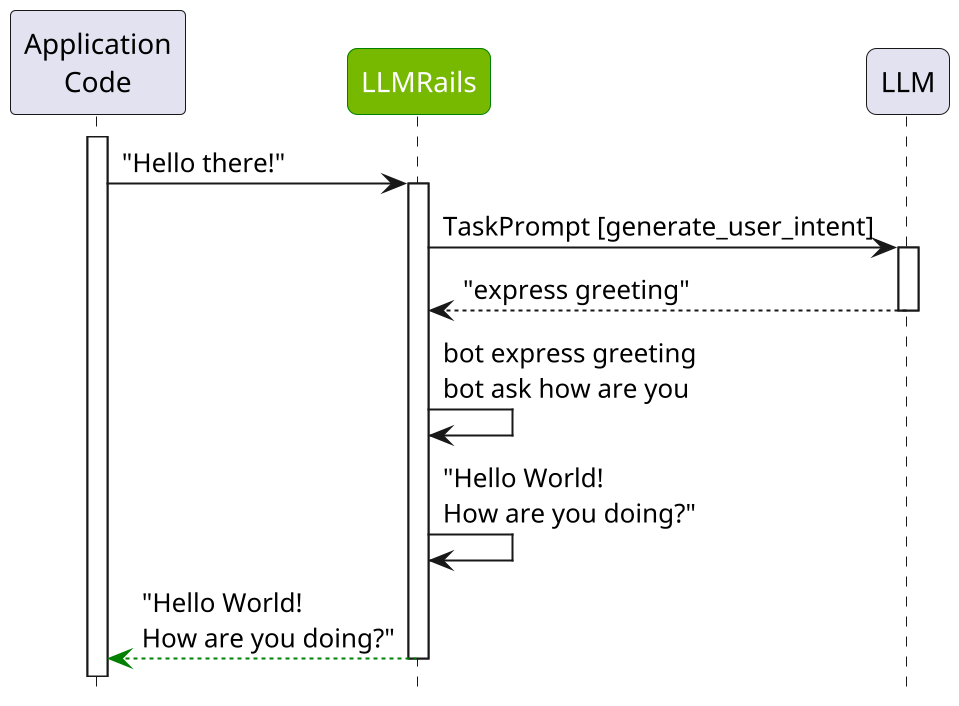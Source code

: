 @startuml
participant "Application\nCode" as A

skinparam Participant {
  RoundCorner 10

  BackgroundColor<<LLMRails >> 76b900
  FontColor<<LLMRails>> white
  BorderColor<<LLMRails>> green
}

participant LLMRails <<LLMRails>>

activate A
A->LLMRails: "Hello there!"
activate LLMRails

LLMRails->LLM: TaskPrompt [generate_user_intent]
activate LLM
return "express greeting"

LLMRails->LLMRails: bot express greeting\nbot ask how are you

LLMRails->LLMRails: "Hello World!\nHow are you doing?"

return #green "Hello World!\nHow are you doing?"

participant LLM
hide footbox
hide stereotype
scale 2
@enduml

